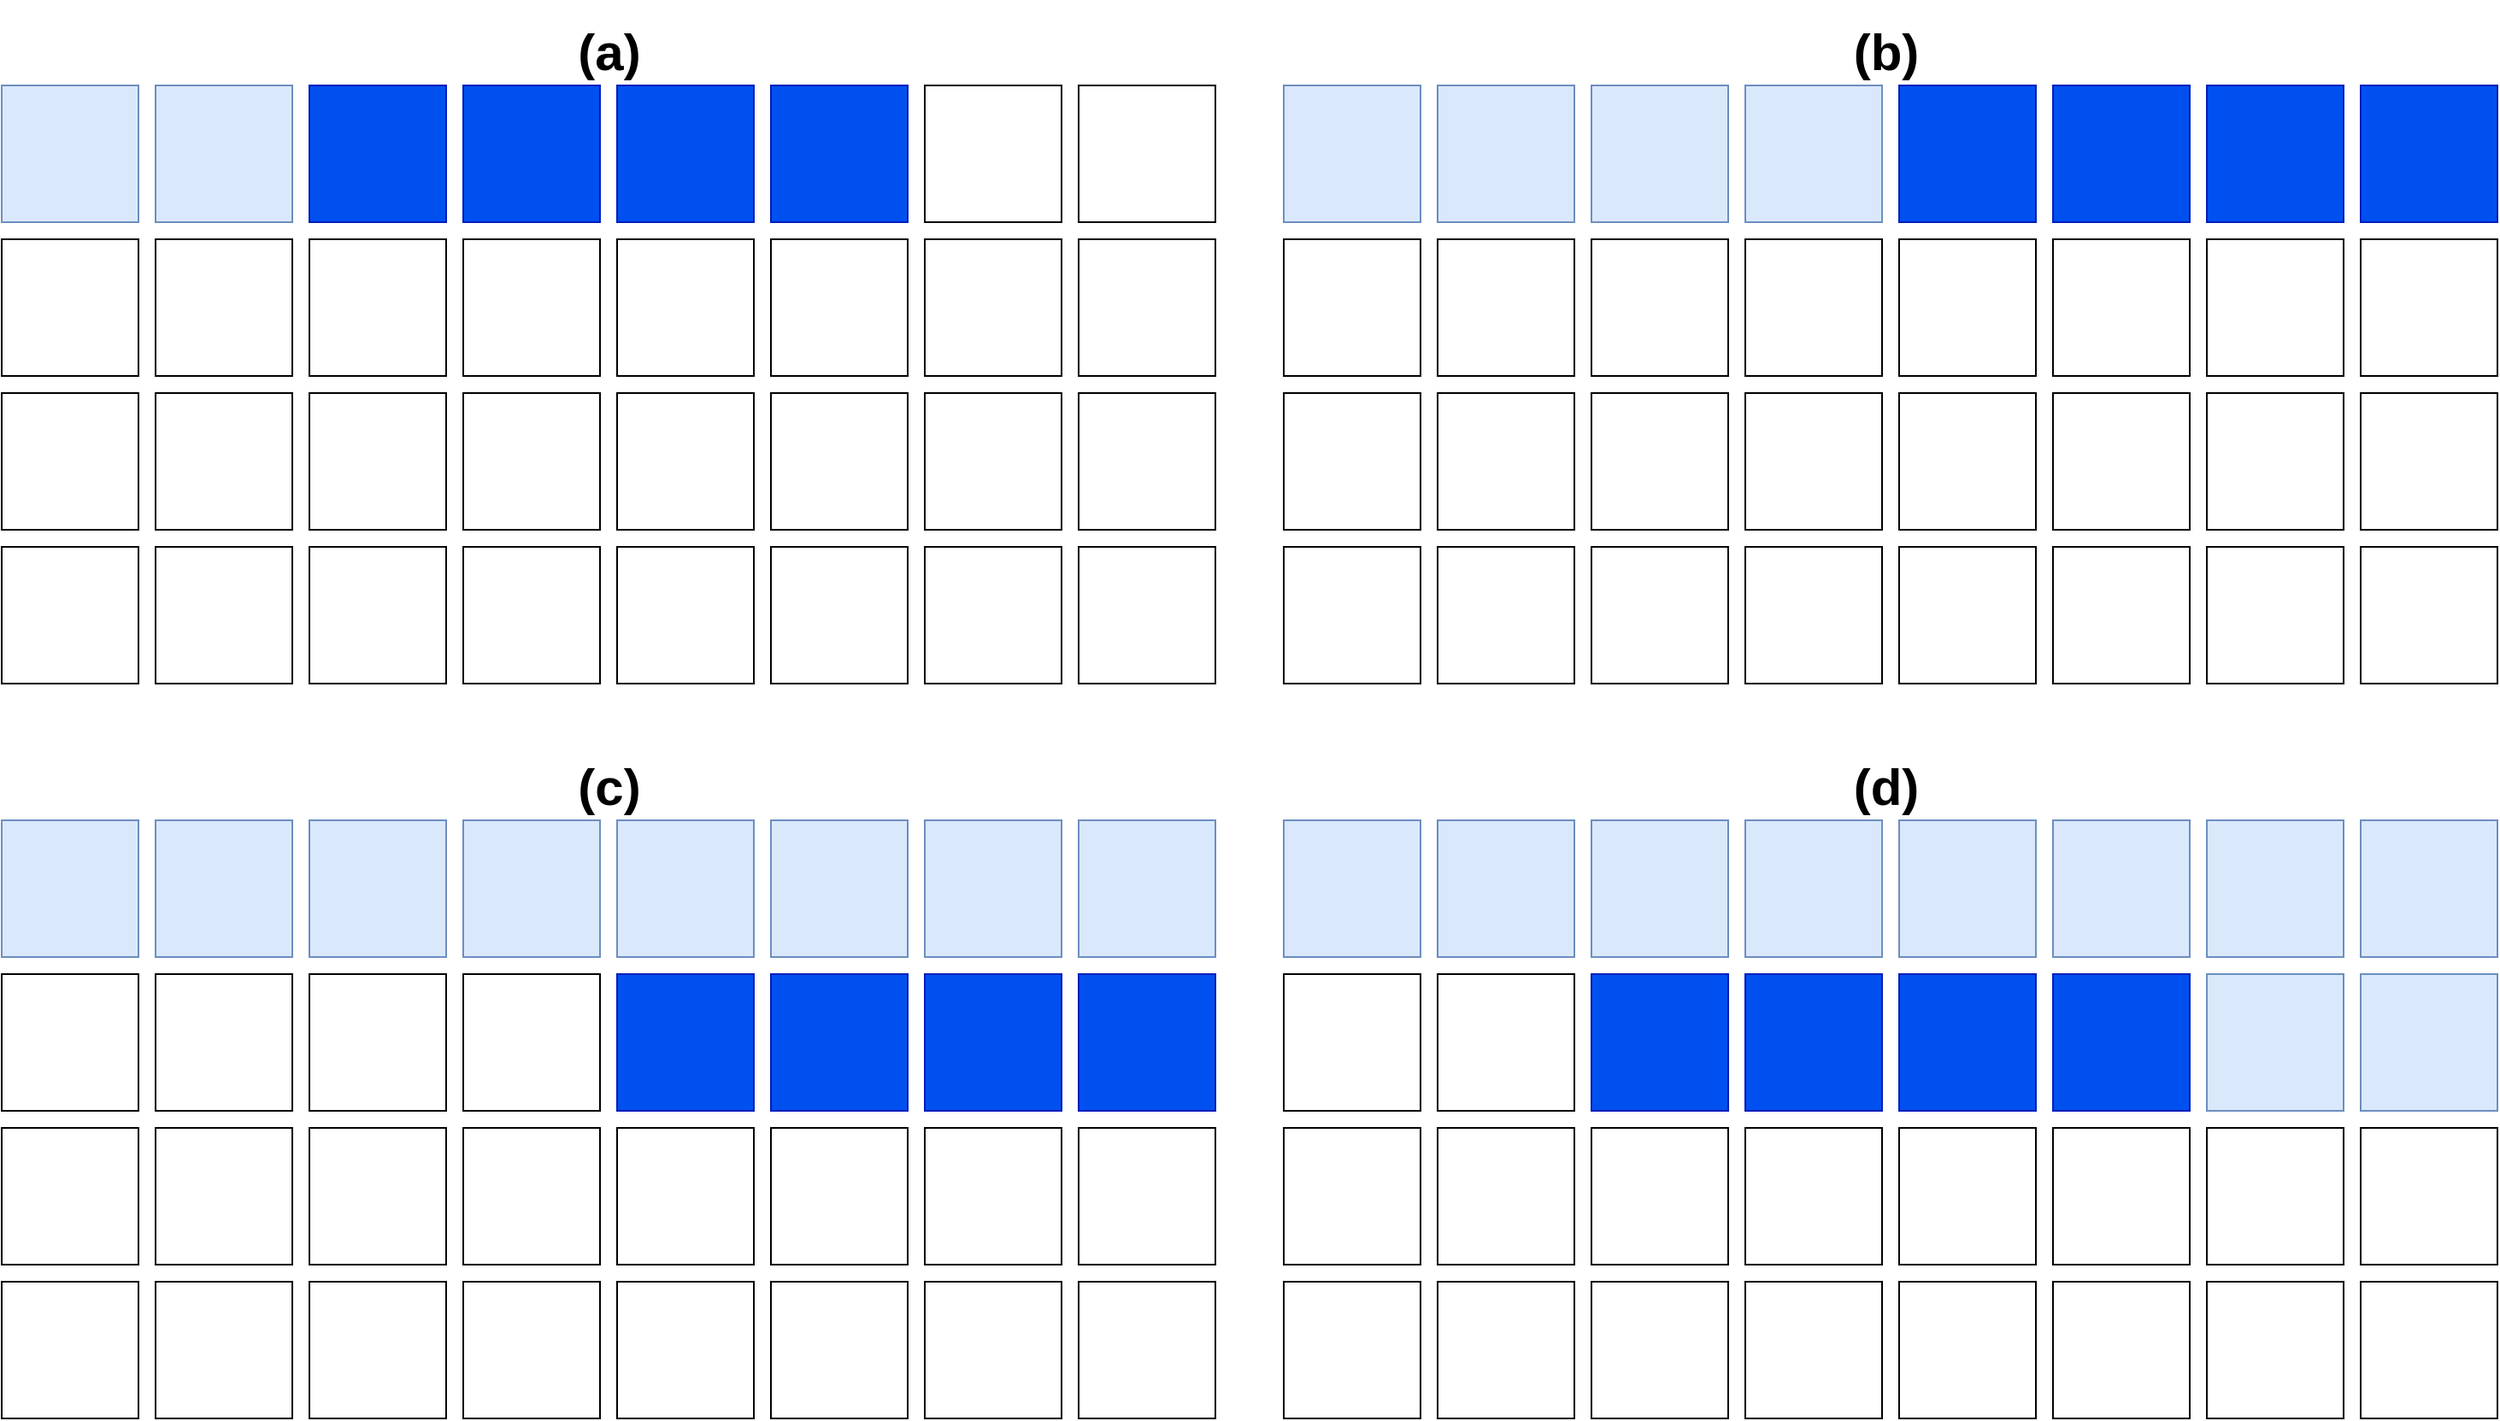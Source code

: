 <mxfile version="17.4.6" type="github">
  <diagram id="hXTm1oB8rA-mRHJnSZot" name="Page-1">
    <mxGraphModel dx="1422" dy="732" grid="1" gridSize="10" guides="1" tooltips="1" connect="1" arrows="1" fold="1" page="1" pageScale="1" pageWidth="850" pageHeight="1100" math="0" shadow="0">
      <root>
        <mxCell id="0" />
        <mxCell id="1" parent="0" />
        <mxCell id="MVHdh4CtInkI7NtIAPNV-1" value="" style="whiteSpace=wrap;html=1;aspect=fixed;fillColor=#dae8fc;strokeColor=#6c8ebf;" parent="1" vertex="1">
          <mxGeometry x="70" y="100" width="80" height="80" as="geometry" />
        </mxCell>
        <mxCell id="MVHdh4CtInkI7NtIAPNV-2" value="" style="whiteSpace=wrap;html=1;aspect=fixed;fillColor=#dae8fc;strokeColor=#6c8ebf;" parent="1" vertex="1">
          <mxGeometry x="160" y="100" width="80" height="80" as="geometry" />
        </mxCell>
        <mxCell id="MVHdh4CtInkI7NtIAPNV-147" value="" style="whiteSpace=wrap;html=1;aspect=fixed;fillColor=#0050ef;strokeColor=#001DBC;fontColor=#ffffff;" parent="1" vertex="1">
          <mxGeometry x="250" y="100" width="80" height="80" as="geometry" />
        </mxCell>
        <mxCell id="MVHdh4CtInkI7NtIAPNV-148" value="" style="whiteSpace=wrap;html=1;aspect=fixed;fillColor=#0050ef;strokeColor=#001DBC;fontColor=#ffffff;" parent="1" vertex="1">
          <mxGeometry x="340" y="100" width="80" height="80" as="geometry" />
        </mxCell>
        <mxCell id="MVHdh4CtInkI7NtIAPNV-157" value="" style="whiteSpace=wrap;html=1;aspect=fixed;fillColor=#0050ef;fontColor=#ffffff;strokeColor=#001DBC;" parent="1" vertex="1">
          <mxGeometry x="430" y="100" width="80" height="80" as="geometry" />
        </mxCell>
        <mxCell id="MVHdh4CtInkI7NtIAPNV-158" value="" style="whiteSpace=wrap;html=1;aspect=fixed;fillColor=#0050ef;fontColor=#ffffff;strokeColor=#001DBC;" parent="1" vertex="1">
          <mxGeometry x="520" y="100" width="80" height="80" as="geometry" />
        </mxCell>
        <mxCell id="MVHdh4CtInkI7NtIAPNV-159" value="" style="whiteSpace=wrap;html=1;aspect=fixed;" parent="1" vertex="1">
          <mxGeometry x="610" y="100" width="80" height="80" as="geometry" />
        </mxCell>
        <mxCell id="MVHdh4CtInkI7NtIAPNV-160" value="" style="whiteSpace=wrap;html=1;aspect=fixed;" parent="1" vertex="1">
          <mxGeometry x="700" y="100" width="80" height="80" as="geometry" />
        </mxCell>
        <mxCell id="MVHdh4CtInkI7NtIAPNV-161" value="" style="whiteSpace=wrap;html=1;aspect=fixed;" parent="1" vertex="1">
          <mxGeometry x="70" y="190" width="80" height="80" as="geometry" />
        </mxCell>
        <mxCell id="MVHdh4CtInkI7NtIAPNV-162" value="" style="whiteSpace=wrap;html=1;aspect=fixed;" parent="1" vertex="1">
          <mxGeometry x="160" y="190" width="80" height="80" as="geometry" />
        </mxCell>
        <mxCell id="MVHdh4CtInkI7NtIAPNV-163" value="" style="whiteSpace=wrap;html=1;aspect=fixed;" parent="1" vertex="1">
          <mxGeometry x="250" y="190" width="80" height="80" as="geometry" />
        </mxCell>
        <mxCell id="MVHdh4CtInkI7NtIAPNV-164" value="" style="whiteSpace=wrap;html=1;aspect=fixed;" parent="1" vertex="1">
          <mxGeometry x="340" y="190" width="80" height="80" as="geometry" />
        </mxCell>
        <mxCell id="MVHdh4CtInkI7NtIAPNV-165" value="" style="whiteSpace=wrap;html=1;aspect=fixed;" parent="1" vertex="1">
          <mxGeometry x="430" y="190" width="80" height="80" as="geometry" />
        </mxCell>
        <mxCell id="MVHdh4CtInkI7NtIAPNV-166" value="" style="whiteSpace=wrap;html=1;aspect=fixed;" parent="1" vertex="1">
          <mxGeometry x="520" y="190" width="80" height="80" as="geometry" />
        </mxCell>
        <mxCell id="MVHdh4CtInkI7NtIAPNV-167" value="" style="whiteSpace=wrap;html=1;aspect=fixed;" parent="1" vertex="1">
          <mxGeometry x="610" y="190" width="80" height="80" as="geometry" />
        </mxCell>
        <mxCell id="MVHdh4CtInkI7NtIAPNV-168" value="" style="whiteSpace=wrap;html=1;aspect=fixed;" parent="1" vertex="1">
          <mxGeometry x="700" y="190" width="80" height="80" as="geometry" />
        </mxCell>
        <mxCell id="MVHdh4CtInkI7NtIAPNV-169" value="" style="whiteSpace=wrap;html=1;aspect=fixed;" parent="1" vertex="1">
          <mxGeometry x="70" y="280" width="80" height="80" as="geometry" />
        </mxCell>
        <mxCell id="MVHdh4CtInkI7NtIAPNV-170" value="" style="whiteSpace=wrap;html=1;aspect=fixed;" parent="1" vertex="1">
          <mxGeometry x="160" y="280" width="80" height="80" as="geometry" />
        </mxCell>
        <mxCell id="MVHdh4CtInkI7NtIAPNV-171" value="" style="whiteSpace=wrap;html=1;aspect=fixed;" parent="1" vertex="1">
          <mxGeometry x="250" y="280" width="80" height="80" as="geometry" />
        </mxCell>
        <mxCell id="MVHdh4CtInkI7NtIAPNV-172" value="" style="whiteSpace=wrap;html=1;aspect=fixed;" parent="1" vertex="1">
          <mxGeometry x="340" y="280" width="80" height="80" as="geometry" />
        </mxCell>
        <mxCell id="MVHdh4CtInkI7NtIAPNV-173" value="" style="whiteSpace=wrap;html=1;aspect=fixed;" parent="1" vertex="1">
          <mxGeometry x="430" y="280" width="80" height="80" as="geometry" />
        </mxCell>
        <mxCell id="MVHdh4CtInkI7NtIAPNV-174" value="" style="whiteSpace=wrap;html=1;aspect=fixed;" parent="1" vertex="1">
          <mxGeometry x="520" y="280" width="80" height="80" as="geometry" />
        </mxCell>
        <mxCell id="MVHdh4CtInkI7NtIAPNV-175" value="" style="whiteSpace=wrap;html=1;aspect=fixed;" parent="1" vertex="1">
          <mxGeometry x="610" y="280" width="80" height="80" as="geometry" />
        </mxCell>
        <mxCell id="MVHdh4CtInkI7NtIAPNV-176" value="" style="whiteSpace=wrap;html=1;aspect=fixed;" parent="1" vertex="1">
          <mxGeometry x="700" y="280" width="80" height="80" as="geometry" />
        </mxCell>
        <mxCell id="MVHdh4CtInkI7NtIAPNV-177" value="" style="whiteSpace=wrap;html=1;aspect=fixed;" parent="1" vertex="1">
          <mxGeometry x="70" y="370" width="80" height="80" as="geometry" />
        </mxCell>
        <mxCell id="MVHdh4CtInkI7NtIAPNV-178" value="" style="whiteSpace=wrap;html=1;aspect=fixed;" parent="1" vertex="1">
          <mxGeometry x="160" y="370" width="80" height="80" as="geometry" />
        </mxCell>
        <mxCell id="MVHdh4CtInkI7NtIAPNV-179" value="" style="whiteSpace=wrap;html=1;aspect=fixed;" parent="1" vertex="1">
          <mxGeometry x="250" y="370" width="80" height="80" as="geometry" />
        </mxCell>
        <mxCell id="MVHdh4CtInkI7NtIAPNV-180" value="" style="whiteSpace=wrap;html=1;aspect=fixed;" parent="1" vertex="1">
          <mxGeometry x="340" y="370" width="80" height="80" as="geometry" />
        </mxCell>
        <mxCell id="MVHdh4CtInkI7NtIAPNV-181" value="" style="whiteSpace=wrap;html=1;aspect=fixed;" parent="1" vertex="1">
          <mxGeometry x="430" y="370" width="80" height="80" as="geometry" />
        </mxCell>
        <mxCell id="MVHdh4CtInkI7NtIAPNV-182" value="" style="whiteSpace=wrap;html=1;aspect=fixed;" parent="1" vertex="1">
          <mxGeometry x="520" y="370" width="80" height="80" as="geometry" />
        </mxCell>
        <mxCell id="MVHdh4CtInkI7NtIAPNV-183" value="" style="whiteSpace=wrap;html=1;aspect=fixed;" parent="1" vertex="1">
          <mxGeometry x="610" y="370" width="80" height="80" as="geometry" />
        </mxCell>
        <mxCell id="MVHdh4CtInkI7NtIAPNV-184" value="" style="whiteSpace=wrap;html=1;aspect=fixed;" parent="1" vertex="1">
          <mxGeometry x="700" y="370" width="80" height="80" as="geometry" />
        </mxCell>
        <mxCell id="MVHdh4CtInkI7NtIAPNV-201" value="" style="whiteSpace=wrap;html=1;aspect=fixed;fillColor=#dae8fc;strokeColor=#6c8ebf;" parent="1" vertex="1">
          <mxGeometry x="820" y="100" width="80" height="80" as="geometry" />
        </mxCell>
        <mxCell id="MVHdh4CtInkI7NtIAPNV-202" value="" style="whiteSpace=wrap;html=1;aspect=fixed;fillColor=#dae8fc;strokeColor=#6c8ebf;" parent="1" vertex="1">
          <mxGeometry x="910" y="100" width="80" height="80" as="geometry" />
        </mxCell>
        <mxCell id="MVHdh4CtInkI7NtIAPNV-203" value="" style="whiteSpace=wrap;html=1;aspect=fixed;fillColor=#dae8fc;strokeColor=#6c8ebf;" parent="1" vertex="1">
          <mxGeometry x="1000" y="100" width="80" height="80" as="geometry" />
        </mxCell>
        <mxCell id="MVHdh4CtInkI7NtIAPNV-204" value="" style="whiteSpace=wrap;html=1;aspect=fixed;fillColor=#dae8fc;strokeColor=#6c8ebf;" parent="1" vertex="1">
          <mxGeometry x="1090" y="100" width="80" height="80" as="geometry" />
        </mxCell>
        <mxCell id="MVHdh4CtInkI7NtIAPNV-205" value="" style="whiteSpace=wrap;html=1;aspect=fixed;fillColor=#0050ef;strokeColor=#001DBC;fontColor=#ffffff;" parent="1" vertex="1">
          <mxGeometry x="1180" y="100" width="80" height="80" as="geometry" />
        </mxCell>
        <mxCell id="MVHdh4CtInkI7NtIAPNV-206" value="" style="whiteSpace=wrap;html=1;aspect=fixed;fillColor=#0050ef;strokeColor=#001DBC;fontColor=#ffffff;" parent="1" vertex="1">
          <mxGeometry x="1270" y="100" width="80" height="80" as="geometry" />
        </mxCell>
        <mxCell id="MVHdh4CtInkI7NtIAPNV-207" value="" style="whiteSpace=wrap;html=1;aspect=fixed;fillColor=#0050ef;strokeColor=#001DBC;fontColor=#ffffff;" parent="1" vertex="1">
          <mxGeometry x="1360" y="100" width="80" height="80" as="geometry" />
        </mxCell>
        <mxCell id="MVHdh4CtInkI7NtIAPNV-208" value="" style="whiteSpace=wrap;html=1;aspect=fixed;fillColor=#0050ef;strokeColor=#001DBC;fontColor=#ffffff;" parent="1" vertex="1">
          <mxGeometry x="1450" y="100" width="80" height="80" as="geometry" />
        </mxCell>
        <mxCell id="MVHdh4CtInkI7NtIAPNV-209" value="" style="whiteSpace=wrap;html=1;aspect=fixed;" parent="1" vertex="1">
          <mxGeometry x="820" y="190" width="80" height="80" as="geometry" />
        </mxCell>
        <mxCell id="MVHdh4CtInkI7NtIAPNV-210" value="" style="whiteSpace=wrap;html=1;aspect=fixed;" parent="1" vertex="1">
          <mxGeometry x="910" y="190" width="80" height="80" as="geometry" />
        </mxCell>
        <mxCell id="MVHdh4CtInkI7NtIAPNV-211" value="" style="whiteSpace=wrap;html=1;aspect=fixed;" parent="1" vertex="1">
          <mxGeometry x="1000" y="190" width="80" height="80" as="geometry" />
        </mxCell>
        <mxCell id="MVHdh4CtInkI7NtIAPNV-212" value="" style="whiteSpace=wrap;html=1;aspect=fixed;" parent="1" vertex="1">
          <mxGeometry x="1090" y="190" width="80" height="80" as="geometry" />
        </mxCell>
        <mxCell id="MVHdh4CtInkI7NtIAPNV-213" value="" style="whiteSpace=wrap;html=1;aspect=fixed;" parent="1" vertex="1">
          <mxGeometry x="1180" y="190" width="80" height="80" as="geometry" />
        </mxCell>
        <mxCell id="MVHdh4CtInkI7NtIAPNV-214" value="" style="whiteSpace=wrap;html=1;aspect=fixed;" parent="1" vertex="1">
          <mxGeometry x="1270" y="190" width="80" height="80" as="geometry" />
        </mxCell>
        <mxCell id="MVHdh4CtInkI7NtIAPNV-215" value="" style="whiteSpace=wrap;html=1;aspect=fixed;" parent="1" vertex="1">
          <mxGeometry x="1360" y="190" width="80" height="80" as="geometry" />
        </mxCell>
        <mxCell id="MVHdh4CtInkI7NtIAPNV-216" value="" style="whiteSpace=wrap;html=1;aspect=fixed;" parent="1" vertex="1">
          <mxGeometry x="1450" y="190" width="80" height="80" as="geometry" />
        </mxCell>
        <mxCell id="MVHdh4CtInkI7NtIAPNV-217" value="" style="whiteSpace=wrap;html=1;aspect=fixed;" parent="1" vertex="1">
          <mxGeometry x="820" y="280" width="80" height="80" as="geometry" />
        </mxCell>
        <mxCell id="MVHdh4CtInkI7NtIAPNV-218" value="" style="whiteSpace=wrap;html=1;aspect=fixed;" parent="1" vertex="1">
          <mxGeometry x="910" y="280" width="80" height="80" as="geometry" />
        </mxCell>
        <mxCell id="MVHdh4CtInkI7NtIAPNV-219" value="" style="whiteSpace=wrap;html=1;aspect=fixed;" parent="1" vertex="1">
          <mxGeometry x="1000" y="280" width="80" height="80" as="geometry" />
        </mxCell>
        <mxCell id="MVHdh4CtInkI7NtIAPNV-220" value="" style="whiteSpace=wrap;html=1;aspect=fixed;" parent="1" vertex="1">
          <mxGeometry x="1090" y="280" width="80" height="80" as="geometry" />
        </mxCell>
        <mxCell id="MVHdh4CtInkI7NtIAPNV-221" value="" style="whiteSpace=wrap;html=1;aspect=fixed;" parent="1" vertex="1">
          <mxGeometry x="1180" y="280" width="80" height="80" as="geometry" />
        </mxCell>
        <mxCell id="MVHdh4CtInkI7NtIAPNV-222" value="" style="whiteSpace=wrap;html=1;aspect=fixed;" parent="1" vertex="1">
          <mxGeometry x="1270" y="280" width="80" height="80" as="geometry" />
        </mxCell>
        <mxCell id="MVHdh4CtInkI7NtIAPNV-223" value="" style="whiteSpace=wrap;html=1;aspect=fixed;" parent="1" vertex="1">
          <mxGeometry x="1360" y="280" width="80" height="80" as="geometry" />
        </mxCell>
        <mxCell id="MVHdh4CtInkI7NtIAPNV-224" value="" style="whiteSpace=wrap;html=1;aspect=fixed;" parent="1" vertex="1">
          <mxGeometry x="1450" y="280" width="80" height="80" as="geometry" />
        </mxCell>
        <mxCell id="MVHdh4CtInkI7NtIAPNV-225" value="" style="whiteSpace=wrap;html=1;aspect=fixed;" parent="1" vertex="1">
          <mxGeometry x="820" y="370" width="80" height="80" as="geometry" />
        </mxCell>
        <mxCell id="MVHdh4CtInkI7NtIAPNV-226" value="" style="whiteSpace=wrap;html=1;aspect=fixed;" parent="1" vertex="1">
          <mxGeometry x="910" y="370" width="80" height="80" as="geometry" />
        </mxCell>
        <mxCell id="MVHdh4CtInkI7NtIAPNV-227" value="" style="whiteSpace=wrap;html=1;aspect=fixed;" parent="1" vertex="1">
          <mxGeometry x="1000" y="370" width="80" height="80" as="geometry" />
        </mxCell>
        <mxCell id="MVHdh4CtInkI7NtIAPNV-228" value="" style="whiteSpace=wrap;html=1;aspect=fixed;" parent="1" vertex="1">
          <mxGeometry x="1090" y="370" width="80" height="80" as="geometry" />
        </mxCell>
        <mxCell id="MVHdh4CtInkI7NtIAPNV-229" value="" style="whiteSpace=wrap;html=1;aspect=fixed;" parent="1" vertex="1">
          <mxGeometry x="1180" y="370" width="80" height="80" as="geometry" />
        </mxCell>
        <mxCell id="MVHdh4CtInkI7NtIAPNV-230" value="" style="whiteSpace=wrap;html=1;aspect=fixed;" parent="1" vertex="1">
          <mxGeometry x="1270" y="370" width="80" height="80" as="geometry" />
        </mxCell>
        <mxCell id="MVHdh4CtInkI7NtIAPNV-231" value="" style="whiteSpace=wrap;html=1;aspect=fixed;" parent="1" vertex="1">
          <mxGeometry x="1360" y="370" width="80" height="80" as="geometry" />
        </mxCell>
        <mxCell id="MVHdh4CtInkI7NtIAPNV-232" value="" style="whiteSpace=wrap;html=1;aspect=fixed;" parent="1" vertex="1">
          <mxGeometry x="1450" y="370" width="80" height="80" as="geometry" />
        </mxCell>
        <mxCell id="MVHdh4CtInkI7NtIAPNV-233" value="" style="whiteSpace=wrap;html=1;aspect=fixed;fillColor=#dae8fc;strokeColor=#6c8ebf;" parent="1" vertex="1">
          <mxGeometry x="70" y="530" width="80" height="80" as="geometry" />
        </mxCell>
        <mxCell id="MVHdh4CtInkI7NtIAPNV-234" value="" style="whiteSpace=wrap;html=1;aspect=fixed;fillColor=#dae8fc;strokeColor=#6c8ebf;" parent="1" vertex="1">
          <mxGeometry x="160" y="530" width="80" height="80" as="geometry" />
        </mxCell>
        <mxCell id="MVHdh4CtInkI7NtIAPNV-235" value="" style="whiteSpace=wrap;html=1;aspect=fixed;fillColor=#dae8fc;strokeColor=#6c8ebf;" parent="1" vertex="1">
          <mxGeometry x="250" y="530" width="80" height="80" as="geometry" />
        </mxCell>
        <mxCell id="MVHdh4CtInkI7NtIAPNV-236" value="" style="whiteSpace=wrap;html=1;aspect=fixed;fillColor=#dae8fc;strokeColor=#6c8ebf;" parent="1" vertex="1">
          <mxGeometry x="340" y="530" width="80" height="80" as="geometry" />
        </mxCell>
        <mxCell id="MVHdh4CtInkI7NtIAPNV-237" value="" style="whiteSpace=wrap;html=1;aspect=fixed;fillColor=#dae8fc;strokeColor=#6c8ebf;" parent="1" vertex="1">
          <mxGeometry x="430" y="530" width="80" height="80" as="geometry" />
        </mxCell>
        <mxCell id="MVHdh4CtInkI7NtIAPNV-238" value="" style="whiteSpace=wrap;html=1;aspect=fixed;fillColor=#dae8fc;strokeColor=#6c8ebf;" parent="1" vertex="1">
          <mxGeometry x="520" y="530" width="80" height="80" as="geometry" />
        </mxCell>
        <mxCell id="MVHdh4CtInkI7NtIAPNV-239" value="" style="whiteSpace=wrap;html=1;aspect=fixed;fillColor=#dae8fc;strokeColor=#6c8ebf;" parent="1" vertex="1">
          <mxGeometry x="610" y="530" width="80" height="80" as="geometry" />
        </mxCell>
        <mxCell id="MVHdh4CtInkI7NtIAPNV-240" value="" style="whiteSpace=wrap;html=1;aspect=fixed;fillColor=#dae8fc;strokeColor=#6c8ebf;" parent="1" vertex="1">
          <mxGeometry x="700" y="530" width="80" height="80" as="geometry" />
        </mxCell>
        <mxCell id="MVHdh4CtInkI7NtIAPNV-241" value="" style="whiteSpace=wrap;html=1;aspect=fixed;" parent="1" vertex="1">
          <mxGeometry x="70" y="620" width="80" height="80" as="geometry" />
        </mxCell>
        <mxCell id="MVHdh4CtInkI7NtIAPNV-242" value="" style="whiteSpace=wrap;html=1;aspect=fixed;" parent="1" vertex="1">
          <mxGeometry x="160" y="620" width="80" height="80" as="geometry" />
        </mxCell>
        <mxCell id="MVHdh4CtInkI7NtIAPNV-243" value="" style="whiteSpace=wrap;html=1;aspect=fixed;" parent="1" vertex="1">
          <mxGeometry x="250" y="620" width="80" height="80" as="geometry" />
        </mxCell>
        <mxCell id="MVHdh4CtInkI7NtIAPNV-244" value="" style="whiteSpace=wrap;html=1;aspect=fixed;" parent="1" vertex="1">
          <mxGeometry x="340" y="620" width="80" height="80" as="geometry" />
        </mxCell>
        <mxCell id="MVHdh4CtInkI7NtIAPNV-245" value="" style="whiteSpace=wrap;html=1;aspect=fixed;fillColor=#0050ef;fontColor=#ffffff;strokeColor=#001DBC;" parent="1" vertex="1">
          <mxGeometry x="430" y="620" width="80" height="80" as="geometry" />
        </mxCell>
        <mxCell id="MVHdh4CtInkI7NtIAPNV-246" value="" style="whiteSpace=wrap;html=1;aspect=fixed;fillColor=#0050ef;fontColor=#ffffff;strokeColor=#001DBC;" parent="1" vertex="1">
          <mxGeometry x="520" y="620" width="80" height="80" as="geometry" />
        </mxCell>
        <mxCell id="MVHdh4CtInkI7NtIAPNV-247" value="" style="whiteSpace=wrap;html=1;aspect=fixed;fillColor=#0050ef;fontColor=#ffffff;strokeColor=#001DBC;" parent="1" vertex="1">
          <mxGeometry x="610" y="620" width="80" height="80" as="geometry" />
        </mxCell>
        <mxCell id="MVHdh4CtInkI7NtIAPNV-248" value="" style="whiteSpace=wrap;html=1;aspect=fixed;fillColor=#0050ef;fontColor=#ffffff;strokeColor=#001DBC;" parent="1" vertex="1">
          <mxGeometry x="700" y="620" width="80" height="80" as="geometry" />
        </mxCell>
        <mxCell id="MVHdh4CtInkI7NtIAPNV-249" value="" style="whiteSpace=wrap;html=1;aspect=fixed;" parent="1" vertex="1">
          <mxGeometry x="70" y="710" width="80" height="80" as="geometry" />
        </mxCell>
        <mxCell id="MVHdh4CtInkI7NtIAPNV-250" value="" style="whiteSpace=wrap;html=1;aspect=fixed;" parent="1" vertex="1">
          <mxGeometry x="160" y="710" width="80" height="80" as="geometry" />
        </mxCell>
        <mxCell id="MVHdh4CtInkI7NtIAPNV-251" value="" style="whiteSpace=wrap;html=1;aspect=fixed;" parent="1" vertex="1">
          <mxGeometry x="250" y="710" width="80" height="80" as="geometry" />
        </mxCell>
        <mxCell id="MVHdh4CtInkI7NtIAPNV-252" value="" style="whiteSpace=wrap;html=1;aspect=fixed;" parent="1" vertex="1">
          <mxGeometry x="340" y="710" width="80" height="80" as="geometry" />
        </mxCell>
        <mxCell id="MVHdh4CtInkI7NtIAPNV-253" value="" style="whiteSpace=wrap;html=1;aspect=fixed;" parent="1" vertex="1">
          <mxGeometry x="430" y="710" width="80" height="80" as="geometry" />
        </mxCell>
        <mxCell id="MVHdh4CtInkI7NtIAPNV-254" value="" style="whiteSpace=wrap;html=1;aspect=fixed;" parent="1" vertex="1">
          <mxGeometry x="520" y="710" width="80" height="80" as="geometry" />
        </mxCell>
        <mxCell id="MVHdh4CtInkI7NtIAPNV-255" value="" style="whiteSpace=wrap;html=1;aspect=fixed;" parent="1" vertex="1">
          <mxGeometry x="610" y="710" width="80" height="80" as="geometry" />
        </mxCell>
        <mxCell id="MVHdh4CtInkI7NtIAPNV-256" value="" style="whiteSpace=wrap;html=1;aspect=fixed;" parent="1" vertex="1">
          <mxGeometry x="700" y="710" width="80" height="80" as="geometry" />
        </mxCell>
        <mxCell id="MVHdh4CtInkI7NtIAPNV-257" value="" style="whiteSpace=wrap;html=1;aspect=fixed;" parent="1" vertex="1">
          <mxGeometry x="70" y="800" width="80" height="80" as="geometry" />
        </mxCell>
        <mxCell id="MVHdh4CtInkI7NtIAPNV-258" value="" style="whiteSpace=wrap;html=1;aspect=fixed;" parent="1" vertex="1">
          <mxGeometry x="160" y="800" width="80" height="80" as="geometry" />
        </mxCell>
        <mxCell id="MVHdh4CtInkI7NtIAPNV-259" value="" style="whiteSpace=wrap;html=1;aspect=fixed;" parent="1" vertex="1">
          <mxGeometry x="250" y="800" width="80" height="80" as="geometry" />
        </mxCell>
        <mxCell id="MVHdh4CtInkI7NtIAPNV-260" value="" style="whiteSpace=wrap;html=1;aspect=fixed;" parent="1" vertex="1">
          <mxGeometry x="340" y="800" width="80" height="80" as="geometry" />
        </mxCell>
        <mxCell id="MVHdh4CtInkI7NtIAPNV-261" value="" style="whiteSpace=wrap;html=1;aspect=fixed;" parent="1" vertex="1">
          <mxGeometry x="430" y="800" width="80" height="80" as="geometry" />
        </mxCell>
        <mxCell id="MVHdh4CtInkI7NtIAPNV-262" value="" style="whiteSpace=wrap;html=1;aspect=fixed;" parent="1" vertex="1">
          <mxGeometry x="520" y="800" width="80" height="80" as="geometry" />
        </mxCell>
        <mxCell id="MVHdh4CtInkI7NtIAPNV-263" value="" style="whiteSpace=wrap;html=1;aspect=fixed;" parent="1" vertex="1">
          <mxGeometry x="610" y="800" width="80" height="80" as="geometry" />
        </mxCell>
        <mxCell id="MVHdh4CtInkI7NtIAPNV-264" value="" style="whiteSpace=wrap;html=1;aspect=fixed;" parent="1" vertex="1">
          <mxGeometry x="700" y="800" width="80" height="80" as="geometry" />
        </mxCell>
        <mxCell id="MVHdh4CtInkI7NtIAPNV-265" value="" style="whiteSpace=wrap;html=1;aspect=fixed;fillColor=#dae8fc;strokeColor=#6c8ebf;" parent="1" vertex="1">
          <mxGeometry x="820" y="530" width="80" height="80" as="geometry" />
        </mxCell>
        <mxCell id="MVHdh4CtInkI7NtIAPNV-266" value="" style="whiteSpace=wrap;html=1;aspect=fixed;fillColor=#dae8fc;strokeColor=#6c8ebf;" parent="1" vertex="1">
          <mxGeometry x="910" y="530" width="80" height="80" as="geometry" />
        </mxCell>
        <mxCell id="MVHdh4CtInkI7NtIAPNV-267" value="" style="whiteSpace=wrap;html=1;aspect=fixed;fillColor=#dae8fc;strokeColor=#6c8ebf;" parent="1" vertex="1">
          <mxGeometry x="1000" y="530" width="80" height="80" as="geometry" />
        </mxCell>
        <mxCell id="MVHdh4CtInkI7NtIAPNV-268" value="" style="whiteSpace=wrap;html=1;aspect=fixed;fillColor=#dae8fc;strokeColor=#6c8ebf;" parent="1" vertex="1">
          <mxGeometry x="1090" y="530" width="80" height="80" as="geometry" />
        </mxCell>
        <mxCell id="MVHdh4CtInkI7NtIAPNV-269" value="" style="whiteSpace=wrap;html=1;aspect=fixed;fillColor=#dae8fc;strokeColor=#6c8ebf;" parent="1" vertex="1">
          <mxGeometry x="1180" y="530" width="80" height="80" as="geometry" />
        </mxCell>
        <mxCell id="MVHdh4CtInkI7NtIAPNV-270" value="" style="whiteSpace=wrap;html=1;aspect=fixed;fillColor=#dae8fc;strokeColor=#6c8ebf;" parent="1" vertex="1">
          <mxGeometry x="1270" y="530" width="80" height="80" as="geometry" />
        </mxCell>
        <mxCell id="MVHdh4CtInkI7NtIAPNV-271" value="" style="whiteSpace=wrap;html=1;aspect=fixed;fillColor=#dae8fc;strokeColor=#6c8ebf;" parent="1" vertex="1">
          <mxGeometry x="1360" y="530" width="80" height="80" as="geometry" />
        </mxCell>
        <mxCell id="MVHdh4CtInkI7NtIAPNV-272" value="" style="whiteSpace=wrap;html=1;aspect=fixed;fillColor=#dae8fc;strokeColor=#6c8ebf;" parent="1" vertex="1">
          <mxGeometry x="1450" y="530" width="80" height="80" as="geometry" />
        </mxCell>
        <mxCell id="MVHdh4CtInkI7NtIAPNV-273" value="" style="whiteSpace=wrap;html=1;aspect=fixed;" parent="1" vertex="1">
          <mxGeometry x="820" y="620" width="80" height="80" as="geometry" />
        </mxCell>
        <mxCell id="MVHdh4CtInkI7NtIAPNV-274" value="" style="whiteSpace=wrap;html=1;aspect=fixed;" parent="1" vertex="1">
          <mxGeometry x="910" y="620" width="80" height="80" as="geometry" />
        </mxCell>
        <mxCell id="MVHdh4CtInkI7NtIAPNV-275" value="" style="whiteSpace=wrap;html=1;aspect=fixed;fillColor=#0050ef;fontColor=#ffffff;strokeColor=#001DBC;" parent="1" vertex="1">
          <mxGeometry x="1000" y="620" width="80" height="80" as="geometry" />
        </mxCell>
        <mxCell id="MVHdh4CtInkI7NtIAPNV-276" value="" style="whiteSpace=wrap;html=1;aspect=fixed;fillColor=#0050ef;fontColor=#ffffff;strokeColor=#001DBC;" parent="1" vertex="1">
          <mxGeometry x="1090" y="620" width="80" height="80" as="geometry" />
        </mxCell>
        <mxCell id="MVHdh4CtInkI7NtIAPNV-277" value="" style="whiteSpace=wrap;html=1;aspect=fixed;fillColor=#0050ef;fontColor=#ffffff;strokeColor=#001DBC;" parent="1" vertex="1">
          <mxGeometry x="1180" y="620" width="80" height="80" as="geometry" />
        </mxCell>
        <mxCell id="MVHdh4CtInkI7NtIAPNV-278" value="" style="whiteSpace=wrap;html=1;aspect=fixed;fillColor=#0050ef;fontColor=#ffffff;strokeColor=#001DBC;" parent="1" vertex="1">
          <mxGeometry x="1270" y="620" width="80" height="80" as="geometry" />
        </mxCell>
        <mxCell id="MVHdh4CtInkI7NtIAPNV-279" value="" style="whiteSpace=wrap;html=1;aspect=fixed;fillColor=#dae8fc;strokeColor=#6c8ebf;" parent="1" vertex="1">
          <mxGeometry x="1360" y="620" width="80" height="80" as="geometry" />
        </mxCell>
        <mxCell id="MVHdh4CtInkI7NtIAPNV-280" value="" style="whiteSpace=wrap;html=1;aspect=fixed;fillColor=#dae8fc;strokeColor=#6c8ebf;" parent="1" vertex="1">
          <mxGeometry x="1450" y="620" width="80" height="80" as="geometry" />
        </mxCell>
        <mxCell id="MVHdh4CtInkI7NtIAPNV-281" value="" style="whiteSpace=wrap;html=1;aspect=fixed;" parent="1" vertex="1">
          <mxGeometry x="820" y="710" width="80" height="80" as="geometry" />
        </mxCell>
        <mxCell id="MVHdh4CtInkI7NtIAPNV-282" value="" style="whiteSpace=wrap;html=1;aspect=fixed;" parent="1" vertex="1">
          <mxGeometry x="910" y="710" width="80" height="80" as="geometry" />
        </mxCell>
        <mxCell id="MVHdh4CtInkI7NtIAPNV-283" value="" style="whiteSpace=wrap;html=1;aspect=fixed;" parent="1" vertex="1">
          <mxGeometry x="1000" y="710" width="80" height="80" as="geometry" />
        </mxCell>
        <mxCell id="MVHdh4CtInkI7NtIAPNV-284" value="" style="whiteSpace=wrap;html=1;aspect=fixed;" parent="1" vertex="1">
          <mxGeometry x="1090" y="710" width="80" height="80" as="geometry" />
        </mxCell>
        <mxCell id="MVHdh4CtInkI7NtIAPNV-285" value="" style="whiteSpace=wrap;html=1;aspect=fixed;" parent="1" vertex="1">
          <mxGeometry x="1180" y="710" width="80" height="80" as="geometry" />
        </mxCell>
        <mxCell id="MVHdh4CtInkI7NtIAPNV-286" value="" style="whiteSpace=wrap;html=1;aspect=fixed;" parent="1" vertex="1">
          <mxGeometry x="1270" y="710" width="80" height="80" as="geometry" />
        </mxCell>
        <mxCell id="MVHdh4CtInkI7NtIAPNV-287" value="" style="whiteSpace=wrap;html=1;aspect=fixed;" parent="1" vertex="1">
          <mxGeometry x="1360" y="710" width="80" height="80" as="geometry" />
        </mxCell>
        <mxCell id="MVHdh4CtInkI7NtIAPNV-288" value="" style="whiteSpace=wrap;html=1;aspect=fixed;" parent="1" vertex="1">
          <mxGeometry x="1450" y="710" width="80" height="80" as="geometry" />
        </mxCell>
        <mxCell id="MVHdh4CtInkI7NtIAPNV-289" value="" style="whiteSpace=wrap;html=1;aspect=fixed;" parent="1" vertex="1">
          <mxGeometry x="820" y="800" width="80" height="80" as="geometry" />
        </mxCell>
        <mxCell id="MVHdh4CtInkI7NtIAPNV-290" value="" style="whiteSpace=wrap;html=1;aspect=fixed;" parent="1" vertex="1">
          <mxGeometry x="910" y="800" width="80" height="80" as="geometry" />
        </mxCell>
        <mxCell id="MVHdh4CtInkI7NtIAPNV-291" value="" style="whiteSpace=wrap;html=1;aspect=fixed;" parent="1" vertex="1">
          <mxGeometry x="1000" y="800" width="80" height="80" as="geometry" />
        </mxCell>
        <mxCell id="MVHdh4CtInkI7NtIAPNV-292" value="" style="whiteSpace=wrap;html=1;aspect=fixed;" parent="1" vertex="1">
          <mxGeometry x="1090" y="800" width="80" height="80" as="geometry" />
        </mxCell>
        <mxCell id="MVHdh4CtInkI7NtIAPNV-293" value="" style="whiteSpace=wrap;html=1;aspect=fixed;" parent="1" vertex="1">
          <mxGeometry x="1180" y="800" width="80" height="80" as="geometry" />
        </mxCell>
        <mxCell id="MVHdh4CtInkI7NtIAPNV-294" value="" style="whiteSpace=wrap;html=1;aspect=fixed;" parent="1" vertex="1">
          <mxGeometry x="1270" y="800" width="80" height="80" as="geometry" />
        </mxCell>
        <mxCell id="MVHdh4CtInkI7NtIAPNV-295" value="" style="whiteSpace=wrap;html=1;aspect=fixed;" parent="1" vertex="1">
          <mxGeometry x="1360" y="800" width="80" height="80" as="geometry" />
        </mxCell>
        <mxCell id="MVHdh4CtInkI7NtIAPNV-296" value="" style="whiteSpace=wrap;html=1;aspect=fixed;" parent="1" vertex="1">
          <mxGeometry x="1450" y="800" width="80" height="80" as="geometry" />
        </mxCell>
        <mxCell id="MVHdh4CtInkI7NtIAPNV-297" value="(c)" style="text;html=1;strokeColor=none;fillColor=none;align=center;verticalAlign=middle;whiteSpace=wrap;rounded=0;fontSize=30;fontStyle=1" parent="1" vertex="1">
          <mxGeometry x="383" y="480" width="85" height="60" as="geometry" />
        </mxCell>
        <mxCell id="MVHdh4CtInkI7NtIAPNV-298" value="(d)" style="text;html=1;strokeColor=none;fillColor=none;align=center;verticalAlign=middle;whiteSpace=wrap;rounded=0;fontSize=30;fontStyle=1" parent="1" vertex="1">
          <mxGeometry x="1130" y="480" width="85" height="60" as="geometry" />
        </mxCell>
        <mxCell id="MVHdh4CtInkI7NtIAPNV-299" value="(a)" style="text;html=1;strokeColor=none;fillColor=none;align=center;verticalAlign=middle;whiteSpace=wrap;rounded=0;fontSize=30;fontStyle=1" parent="1" vertex="1">
          <mxGeometry x="383" y="50" width="85" height="60" as="geometry" />
        </mxCell>
        <mxCell id="MVHdh4CtInkI7NtIAPNV-300" value="(b)" style="text;html=1;strokeColor=none;fillColor=none;align=center;verticalAlign=middle;whiteSpace=wrap;rounded=0;fontSize=30;fontStyle=1" parent="1" vertex="1">
          <mxGeometry x="1130" y="50" width="85" height="60" as="geometry" />
        </mxCell>
      </root>
    </mxGraphModel>
  </diagram>
</mxfile>
